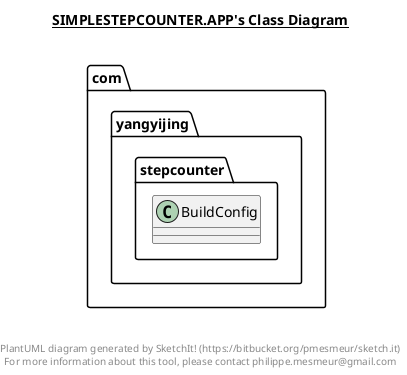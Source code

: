 @startuml

title __SIMPLESTEPCOUNTER.APP's Class Diagram__\n

  namespace com.yangyijing.stepcounter {
    class com.yangyijing.stepcounter.BuildConfig {
    }
  }
  



right footer


PlantUML diagram generated by SketchIt! (https://bitbucket.org/pmesmeur/sketch.it)
For more information about this tool, please contact philippe.mesmeur@gmail.com
endfooter

@enduml

